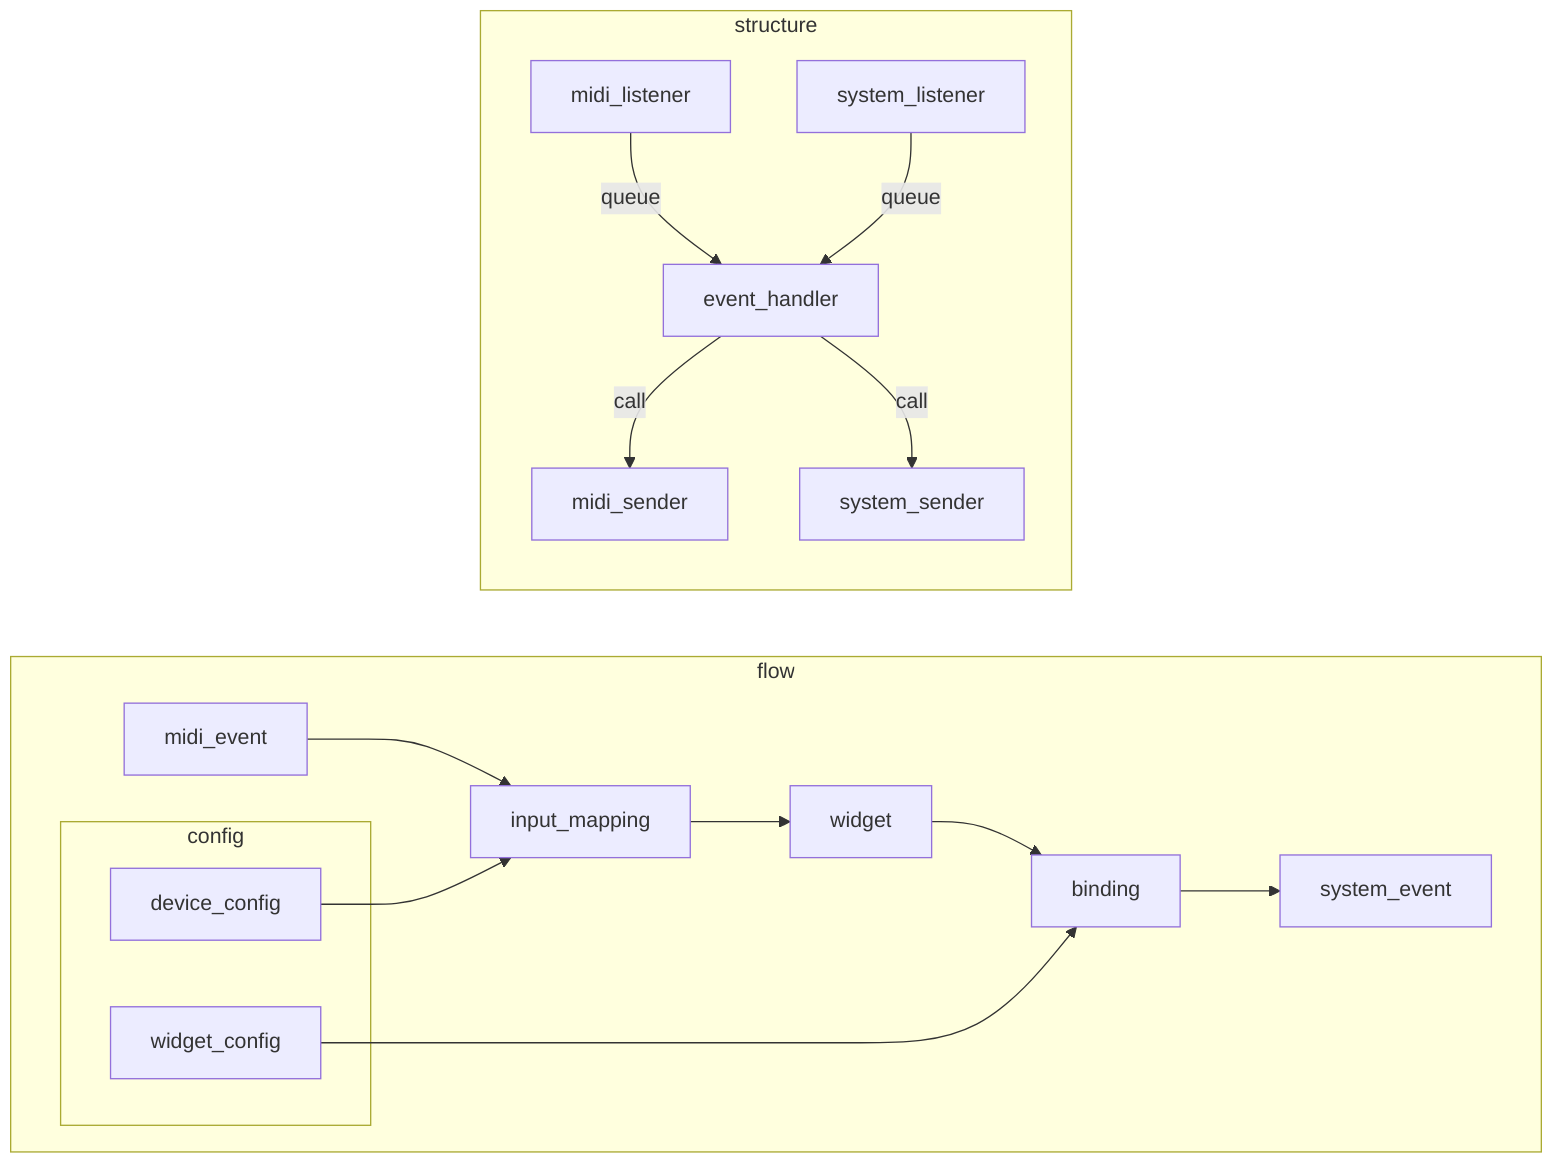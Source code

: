 %% Mermaid diagram for overall structure and flow
%% Needs updating to match terms in the app
flowchart LR
    subgraph flow
        direction LR

        midi_event --> input_mapping --> widget --> binding --> system_event

        subgraph config
            direction BT
            device_config
            widget_config
        end
        device_config --> input_mapping
        widget_config --> binding

    end
    subgraph structure
        direction TB
        midi_listener -->|queue| event_handler
        system_listener -->|queue| event_handler
        event_handler -->|call| midi_sender
        event_handler -->|call| system_sender
    end
